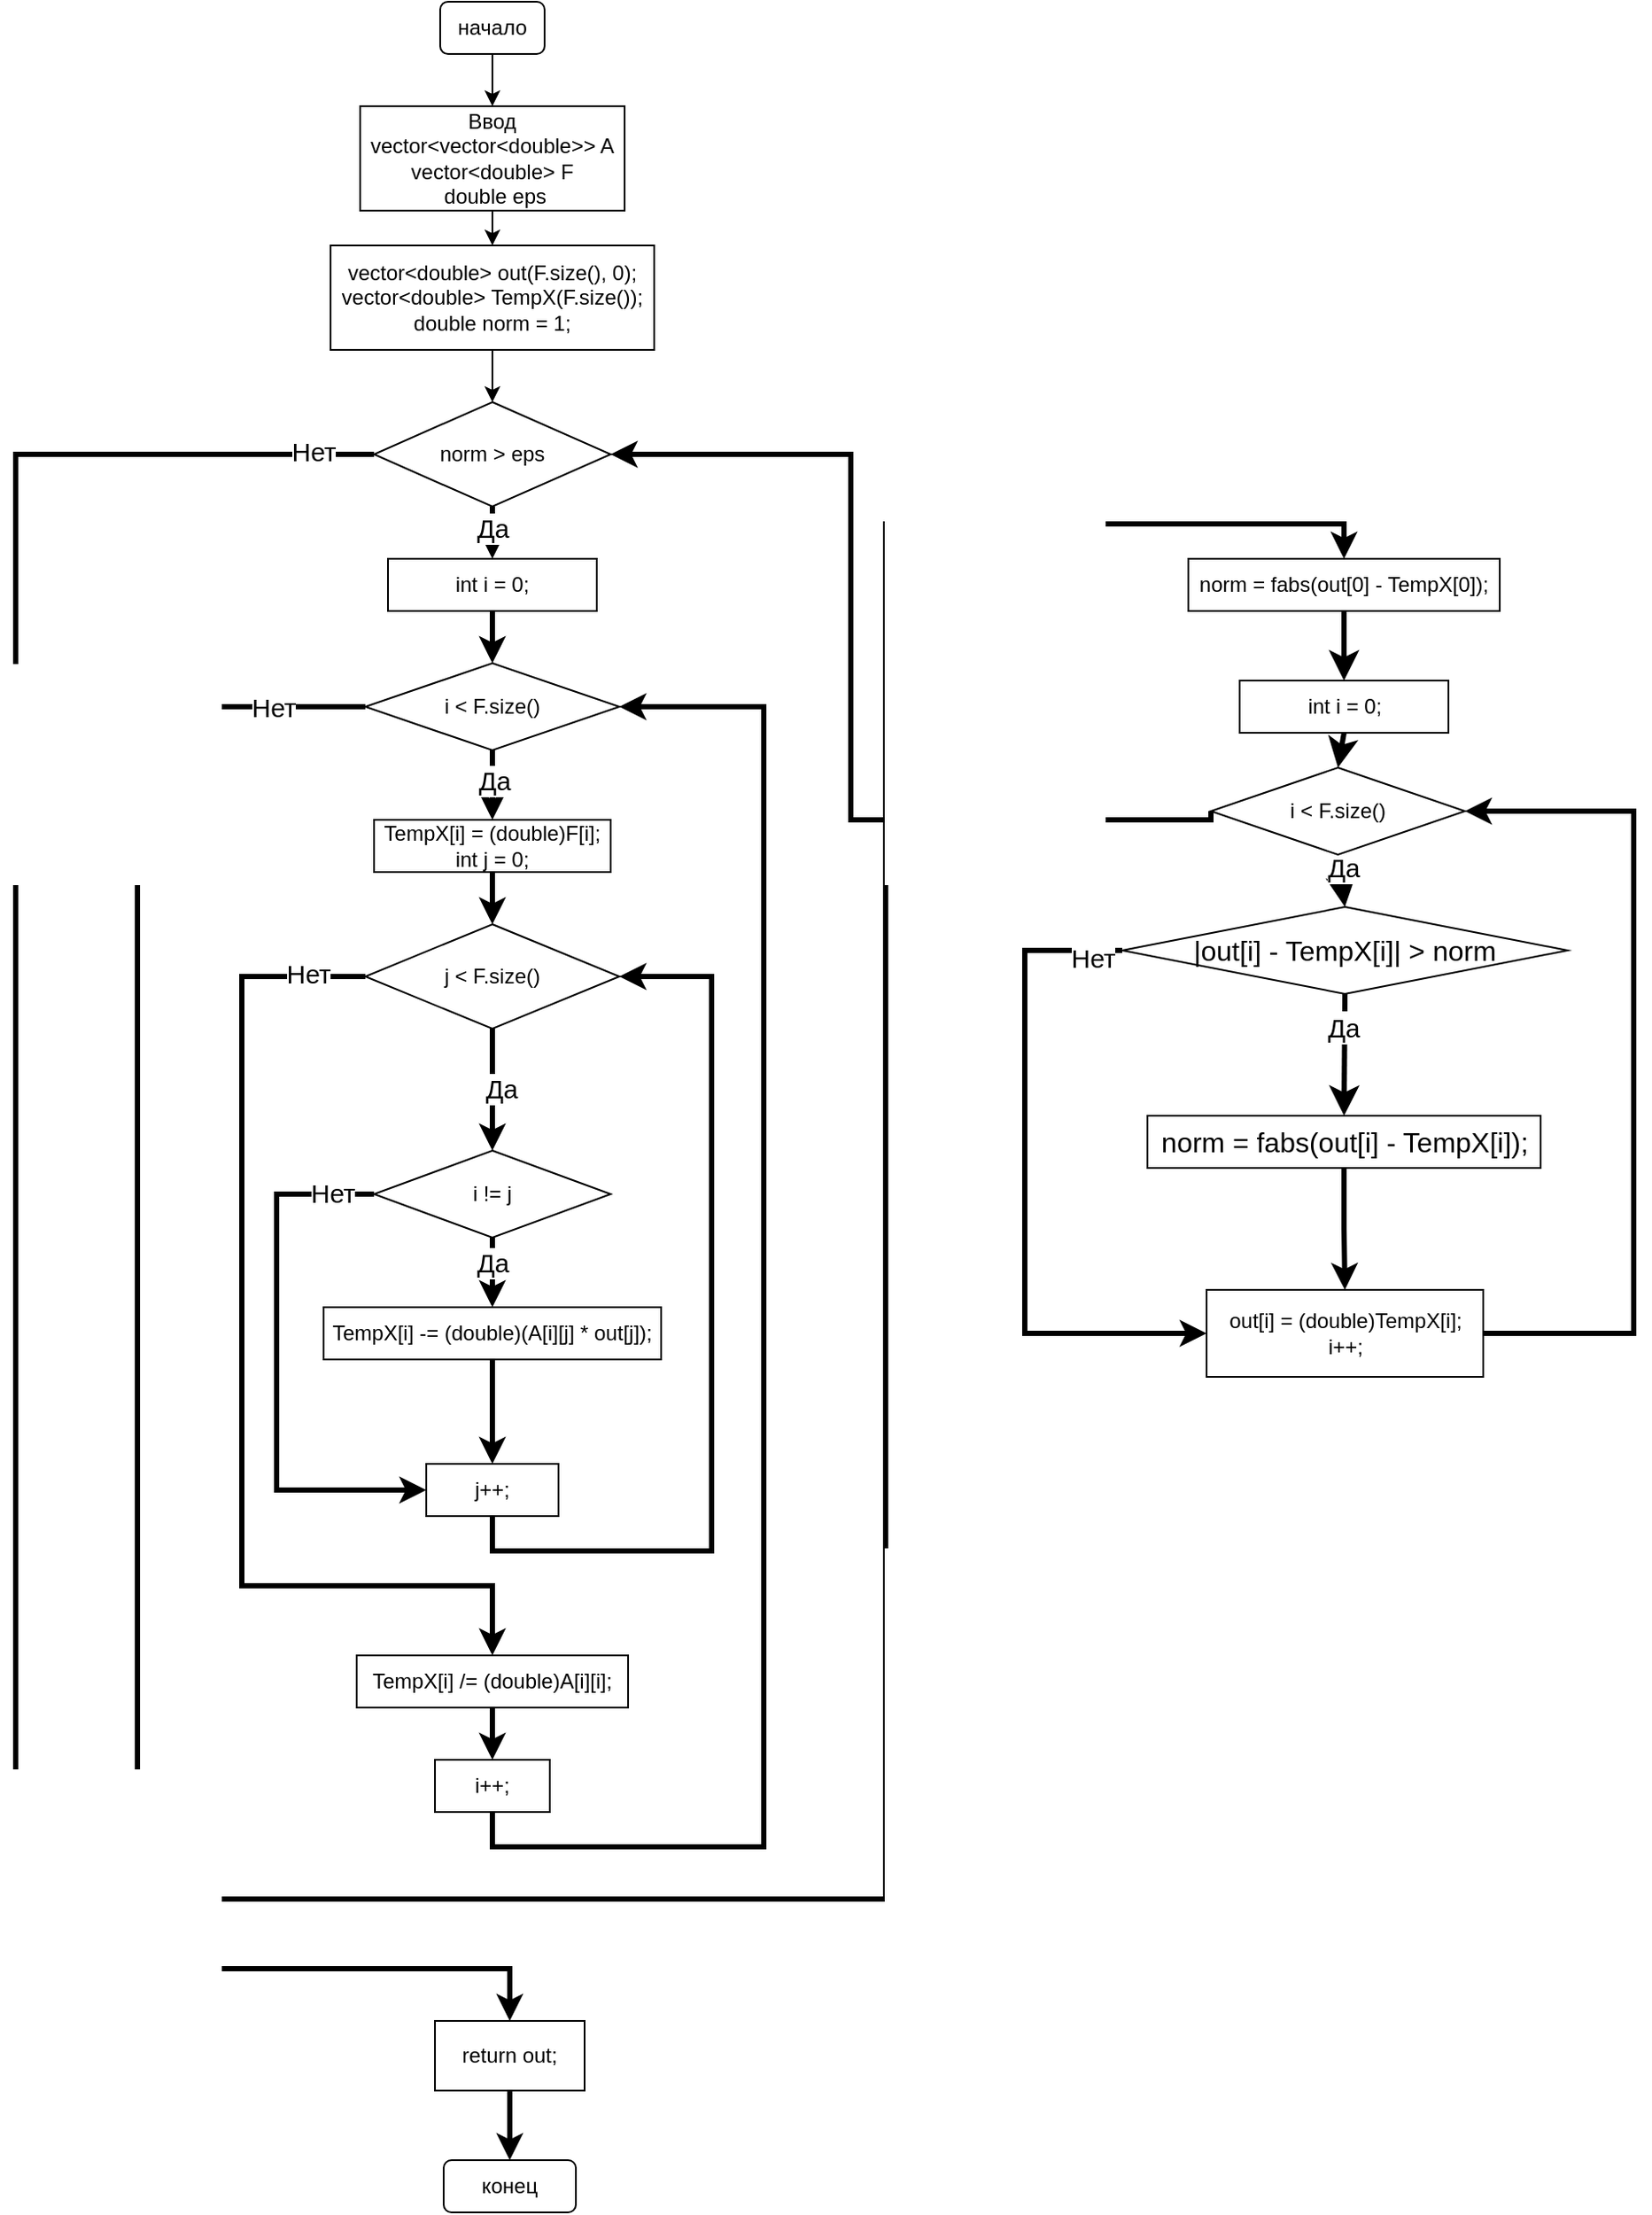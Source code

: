 <mxfile version="22.1.11" type="device">
  <diagram name="Страница — 1" id="yc9SNAwSphA0kbzE8xkv">
    <mxGraphModel dx="2607" dy="1371" grid="1" gridSize="10" guides="1" tooltips="1" connect="1" arrows="1" fold="1" page="1" pageScale="1" pageWidth="827" pageHeight="1169" math="0" shadow="0">
      <root>
        <mxCell id="0" />
        <mxCell id="1" parent="0" />
        <mxCell id="0AXAFl7KqnnSG4MbgNgy-5" style="edgeStyle=orthogonalEdgeStyle;rounded=0;orthogonalLoop=1;jettySize=auto;html=1;exitX=0.5;exitY=1;exitDx=0;exitDy=0;entryX=0.5;entryY=0;entryDx=0;entryDy=0;" parent="1" source="0AXAFl7KqnnSG4MbgNgy-1" target="0AXAFl7KqnnSG4MbgNgy-4" edge="1">
          <mxGeometry relative="1" as="geometry" />
        </mxCell>
        <mxCell id="0AXAFl7KqnnSG4MbgNgy-1" value="начало" style="rounded=1;whiteSpace=wrap;html=1;" parent="1" vertex="1">
          <mxGeometry x="384" y="20" width="60" height="30" as="geometry" />
        </mxCell>
        <mxCell id="0AXAFl7KqnnSG4MbgNgy-7" style="edgeStyle=orthogonalEdgeStyle;rounded=0;orthogonalLoop=1;jettySize=auto;html=1;exitX=0.5;exitY=1;exitDx=0;exitDy=0;entryX=0.5;entryY=0;entryDx=0;entryDy=0;" parent="1" source="0AXAFl7KqnnSG4MbgNgy-2" target="0AXAFl7KqnnSG4MbgNgy-3" edge="1">
          <mxGeometry relative="1" as="geometry" />
        </mxCell>
        <mxCell id="0AXAFl7KqnnSG4MbgNgy-2" value="vector&amp;lt;double&amp;gt; out(F.size(), 0);&lt;br&gt;vector&amp;lt;double&amp;gt; TempX(F.size());&lt;br&gt;double norm = 1;" style="rounded=0;whiteSpace=wrap;html=1;" parent="1" vertex="1">
          <mxGeometry x="321" y="160" width="186" height="60" as="geometry" />
        </mxCell>
        <mxCell id="0AXAFl7KqnnSG4MbgNgy-10" style="edgeStyle=orthogonalEdgeStyle;rounded=0;orthogonalLoop=1;jettySize=auto;html=1;exitX=0.5;exitY=1;exitDx=0;exitDy=0;entryX=0.5;entryY=0;entryDx=0;entryDy=0;strokeWidth=3;" parent="1" source="0AXAFl7KqnnSG4MbgNgy-3" target="0AXAFl7KqnnSG4MbgNgy-9" edge="1">
          <mxGeometry relative="1" as="geometry" />
        </mxCell>
        <mxCell id="XiqsD5tJ2LkIdNnXsAsQ-12" value="&lt;font style=&quot;font-size: 15px;&quot;&gt;Да&lt;/font&gt;" style="edgeLabel;html=1;align=center;verticalAlign=middle;resizable=0;points=[];" vertex="1" connectable="0" parent="0AXAFl7KqnnSG4MbgNgy-10">
          <mxGeometry x="-0.214" relative="1" as="geometry">
            <mxPoint as="offset" />
          </mxGeometry>
        </mxCell>
        <mxCell id="XiqsD5tJ2LkIdNnXsAsQ-13" style="edgeStyle=orthogonalEdgeStyle;rounded=0;orthogonalLoop=1;jettySize=auto;html=1;exitX=0;exitY=0.5;exitDx=0;exitDy=0;entryX=0.5;entryY=0;entryDx=0;entryDy=0;strokeWidth=3;" edge="1" parent="1" source="0AXAFl7KqnnSG4MbgNgy-3" target="XiqsD5tJ2LkIdNnXsAsQ-7">
          <mxGeometry relative="1" as="geometry">
            <Array as="points">
              <mxPoint x="140" y="280" />
              <mxPoint x="140" y="1150" />
              <mxPoint x="424" y="1150" />
            </Array>
          </mxGeometry>
        </mxCell>
        <mxCell id="XiqsD5tJ2LkIdNnXsAsQ-14" value="&lt;font style=&quot;font-size: 15px;&quot;&gt;Нет&lt;/font&gt;" style="edgeLabel;html=1;align=center;verticalAlign=middle;resizable=0;points=[];" vertex="1" connectable="0" parent="XiqsD5tJ2LkIdNnXsAsQ-13">
          <mxGeometry x="-0.95" y="-2" relative="1" as="geometry">
            <mxPoint as="offset" />
          </mxGeometry>
        </mxCell>
        <mxCell id="0AXAFl7KqnnSG4MbgNgy-3" value="norm &amp;gt; eps" style="rhombus;whiteSpace=wrap;html=1;" parent="1" vertex="1">
          <mxGeometry x="346" y="250" width="136" height="60" as="geometry" />
        </mxCell>
        <mxCell id="0AXAFl7KqnnSG4MbgNgy-6" style="edgeStyle=orthogonalEdgeStyle;rounded=0;orthogonalLoop=1;jettySize=auto;html=1;exitX=0.5;exitY=1;exitDx=0;exitDy=0;entryX=0.5;entryY=0;entryDx=0;entryDy=0;" parent="1" source="0AXAFl7KqnnSG4MbgNgy-4" target="0AXAFl7KqnnSG4MbgNgy-2" edge="1">
          <mxGeometry relative="1" as="geometry" />
        </mxCell>
        <mxCell id="0AXAFl7KqnnSG4MbgNgy-4" value="Ввод&lt;br&gt;vector&amp;lt;vector&amp;lt;double&amp;gt;&amp;gt; A&lt;br&gt;vector&amp;lt;double&amp;gt; F&lt;br&gt;&amp;nbsp;double eps" style="rounded=0;whiteSpace=wrap;html=1;" parent="1" vertex="1">
          <mxGeometry x="338" y="80" width="152" height="60" as="geometry" />
        </mxCell>
        <mxCell id="0AXAFl7KqnnSG4MbgNgy-13" style="edgeStyle=orthogonalEdgeStyle;rounded=0;orthogonalLoop=1;jettySize=auto;html=1;exitX=0.5;exitY=1;exitDx=0;exitDy=0;entryX=0.5;entryY=0;entryDx=0;entryDy=0;strokeWidth=3;" parent="1" source="0AXAFl7KqnnSG4MbgNgy-8" target="0AXAFl7KqnnSG4MbgNgy-12" edge="1">
          <mxGeometry relative="1" as="geometry" />
        </mxCell>
        <mxCell id="0AXAFl7KqnnSG4MbgNgy-14" value="&lt;font style=&quot;font-size: 15px;&quot;&gt;Да&lt;/font&gt;" style="edgeLabel;html=1;align=center;verticalAlign=middle;resizable=0;points=[];" parent="0AXAFl7KqnnSG4MbgNgy-13" vertex="1" connectable="0">
          <mxGeometry x="-0.16" y="1" relative="1" as="geometry">
            <mxPoint as="offset" />
          </mxGeometry>
        </mxCell>
        <mxCell id="0AXAFl7KqnnSG4MbgNgy-41" style="edgeStyle=orthogonalEdgeStyle;rounded=0;orthogonalLoop=1;jettySize=auto;html=1;exitX=0;exitY=0.5;exitDx=0;exitDy=0;entryX=0.5;entryY=0;entryDx=0;entryDy=0;strokeWidth=3;" parent="1" source="0AXAFl7KqnnSG4MbgNgy-8" target="0AXAFl7KqnnSG4MbgNgy-40" edge="1">
          <mxGeometry relative="1" as="geometry">
            <Array as="points">
              <mxPoint x="210" y="425" />
              <mxPoint x="210" y="1110" />
              <mxPoint x="640" y="1110" />
              <mxPoint x="640" y="320" />
              <mxPoint x="904" y="320" />
            </Array>
          </mxGeometry>
        </mxCell>
        <mxCell id="m6Oq1uaaeNpgW0FphDPL-5" value="&lt;font style=&quot;font-size: 15px;&quot;&gt;Нет&lt;/font&gt;" style="edgeLabel;html=1;align=center;verticalAlign=middle;resizable=0;points=[];fontSize=16;" parent="0AXAFl7KqnnSG4MbgNgy-41" vertex="1" connectable="0">
          <mxGeometry x="-0.954" relative="1" as="geometry">
            <mxPoint as="offset" />
          </mxGeometry>
        </mxCell>
        <mxCell id="0AXAFl7KqnnSG4MbgNgy-8" value="i &amp;lt; F.size()" style="rhombus;whiteSpace=wrap;html=1;" parent="1" vertex="1">
          <mxGeometry x="341" y="400" width="146" height="50" as="geometry" />
        </mxCell>
        <mxCell id="0AXAFl7KqnnSG4MbgNgy-11" style="edgeStyle=orthogonalEdgeStyle;rounded=0;orthogonalLoop=1;jettySize=auto;html=1;exitX=0.5;exitY=1;exitDx=0;exitDy=0;entryX=0.5;entryY=0;entryDx=0;entryDy=0;strokeWidth=3;" parent="1" source="0AXAFl7KqnnSG4MbgNgy-9" target="0AXAFl7KqnnSG4MbgNgy-8" edge="1">
          <mxGeometry relative="1" as="geometry" />
        </mxCell>
        <mxCell id="0AXAFl7KqnnSG4MbgNgy-9" value="int i = 0;" style="rounded=0;whiteSpace=wrap;html=1;" parent="1" vertex="1">
          <mxGeometry x="354" y="340" width="120" height="30" as="geometry" />
        </mxCell>
        <mxCell id="0AXAFl7KqnnSG4MbgNgy-16" style="edgeStyle=orthogonalEdgeStyle;rounded=0;orthogonalLoop=1;jettySize=auto;html=1;exitX=0.5;exitY=1;exitDx=0;exitDy=0;entryX=0.5;entryY=0;entryDx=0;entryDy=0;strokeWidth=3;" parent="1" source="0AXAFl7KqnnSG4MbgNgy-12" target="0AXAFl7KqnnSG4MbgNgy-15" edge="1">
          <mxGeometry relative="1" as="geometry" />
        </mxCell>
        <mxCell id="0AXAFl7KqnnSG4MbgNgy-12" value="TempX[i] = (double)F[i];&lt;br&gt;int j = 0;" style="rounded=0;whiteSpace=wrap;html=1;" parent="1" vertex="1">
          <mxGeometry x="346" y="490" width="136" height="30" as="geometry" />
        </mxCell>
        <mxCell id="0AXAFl7KqnnSG4MbgNgy-18" style="edgeStyle=orthogonalEdgeStyle;rounded=0;orthogonalLoop=1;jettySize=auto;html=1;exitX=0.5;exitY=1;exitDx=0;exitDy=0;entryX=0.5;entryY=0;entryDx=0;entryDy=0;strokeWidth=3;" parent="1" source="0AXAFl7KqnnSG4MbgNgy-15" target="0AXAFl7KqnnSG4MbgNgy-17" edge="1">
          <mxGeometry relative="1" as="geometry" />
        </mxCell>
        <mxCell id="0AXAFl7KqnnSG4MbgNgy-19" value="&lt;font style=&quot;font-size: 15px;&quot;&gt;Да&lt;/font&gt;" style="edgeLabel;html=1;align=center;verticalAlign=middle;resizable=0;points=[];" parent="0AXAFl7KqnnSG4MbgNgy-18" vertex="1" connectable="0">
          <mxGeometry x="-0.029" y="5" relative="1" as="geometry">
            <mxPoint as="offset" />
          </mxGeometry>
        </mxCell>
        <mxCell id="0AXAFl7KqnnSG4MbgNgy-27" style="edgeStyle=orthogonalEdgeStyle;rounded=0;orthogonalLoop=1;jettySize=auto;html=1;exitX=0;exitY=0.5;exitDx=0;exitDy=0;entryX=0.5;entryY=0;entryDx=0;entryDy=0;strokeWidth=3;" parent="1" source="0AXAFl7KqnnSG4MbgNgy-15" target="0AXAFl7KqnnSG4MbgNgy-24" edge="1">
          <mxGeometry relative="1" as="geometry">
            <Array as="points">
              <mxPoint x="270" y="580" />
              <mxPoint x="270" y="930" />
              <mxPoint x="414" y="930" />
            </Array>
          </mxGeometry>
        </mxCell>
        <mxCell id="0AXAFl7KqnnSG4MbgNgy-33" value="&lt;font style=&quot;font-size: 15px;&quot;&gt;Нет&lt;/font&gt;" style="edgeLabel;html=1;align=center;verticalAlign=middle;resizable=0;points=[];" parent="0AXAFl7KqnnSG4MbgNgy-27" vertex="1" connectable="0">
          <mxGeometry x="-0.891" y="-2" relative="1" as="geometry">
            <mxPoint as="offset" />
          </mxGeometry>
        </mxCell>
        <mxCell id="0AXAFl7KqnnSG4MbgNgy-15" value="j &amp;lt;&amp;nbsp;F.size()" style="rhombus;whiteSpace=wrap;html=1;" parent="1" vertex="1">
          <mxGeometry x="341" y="550" width="146" height="60" as="geometry" />
        </mxCell>
        <mxCell id="0AXAFl7KqnnSG4MbgNgy-22" style="edgeStyle=orthogonalEdgeStyle;rounded=0;orthogonalLoop=1;jettySize=auto;html=1;exitX=0.5;exitY=1;exitDx=0;exitDy=0;entryX=0.5;entryY=0;entryDx=0;entryDy=0;strokeWidth=3;" parent="1" source="0AXAFl7KqnnSG4MbgNgy-17" target="0AXAFl7KqnnSG4MbgNgy-21" edge="1">
          <mxGeometry relative="1" as="geometry" />
        </mxCell>
        <mxCell id="0AXAFl7KqnnSG4MbgNgy-23" value="&lt;font style=&quot;font-size: 15px;&quot;&gt;Да&lt;/font&gt;" style="edgeLabel;html=1;align=center;verticalAlign=middle;resizable=0;points=[];" parent="0AXAFl7KqnnSG4MbgNgy-22" vertex="1" connectable="0">
          <mxGeometry x="-0.321" relative="1" as="geometry">
            <mxPoint as="offset" />
          </mxGeometry>
        </mxCell>
        <mxCell id="0AXAFl7KqnnSG4MbgNgy-29" style="edgeStyle=orthogonalEdgeStyle;rounded=0;orthogonalLoop=1;jettySize=auto;html=1;exitX=0;exitY=0.5;exitDx=0;exitDy=0;entryX=0;entryY=0.5;entryDx=0;entryDy=0;strokeWidth=3;" parent="1" source="0AXAFl7KqnnSG4MbgNgy-17" target="0AXAFl7KqnnSG4MbgNgy-25" edge="1">
          <mxGeometry relative="1" as="geometry">
            <mxPoint x="370" y="875" as="targetPoint" />
            <Array as="points">
              <mxPoint x="290" y="705" />
              <mxPoint x="290" y="875" />
            </Array>
          </mxGeometry>
        </mxCell>
        <mxCell id="0AXAFl7KqnnSG4MbgNgy-32" value="&lt;font style=&quot;font-size: 15px;&quot;&gt;Нет&lt;/font&gt;" style="edgeLabel;html=1;align=center;verticalAlign=middle;resizable=0;points=[];" parent="0AXAFl7KqnnSG4MbgNgy-29" vertex="1" connectable="0">
          <mxGeometry x="-0.846" y="-1" relative="1" as="geometry">
            <mxPoint as="offset" />
          </mxGeometry>
        </mxCell>
        <mxCell id="0AXAFl7KqnnSG4MbgNgy-17" value="i != j" style="rhombus;whiteSpace=wrap;html=1;" parent="1" vertex="1">
          <mxGeometry x="346" y="680" width="136" height="50" as="geometry" />
        </mxCell>
        <mxCell id="0AXAFl7KqnnSG4MbgNgy-28" style="edgeStyle=orthogonalEdgeStyle;rounded=0;orthogonalLoop=1;jettySize=auto;html=1;exitX=0.5;exitY=1;exitDx=0;exitDy=0;entryX=0.5;entryY=0;entryDx=0;entryDy=0;strokeWidth=3;" parent="1" source="0AXAFl7KqnnSG4MbgNgy-21" target="0AXAFl7KqnnSG4MbgNgy-25" edge="1">
          <mxGeometry relative="1" as="geometry" />
        </mxCell>
        <mxCell id="0AXAFl7KqnnSG4MbgNgy-21" value="TempX[i] -= (double)(A[i][j] * out[j]);" style="rounded=0;whiteSpace=wrap;html=1;" parent="1" vertex="1">
          <mxGeometry x="317" y="770" width="194" height="30" as="geometry" />
        </mxCell>
        <mxCell id="0AXAFl7KqnnSG4MbgNgy-38" style="edgeStyle=orthogonalEdgeStyle;rounded=0;orthogonalLoop=1;jettySize=auto;html=1;exitX=0.5;exitY=1;exitDx=0;exitDy=0;entryX=0.5;entryY=0;entryDx=0;entryDy=0;strokeWidth=3;" parent="1" source="0AXAFl7KqnnSG4MbgNgy-24" target="0AXAFl7KqnnSG4MbgNgy-37" edge="1">
          <mxGeometry relative="1" as="geometry" />
        </mxCell>
        <mxCell id="0AXAFl7KqnnSG4MbgNgy-24" value="TempX[i] /= (double)A[i][i];" style="rounded=0;whiteSpace=wrap;html=1;" parent="1" vertex="1">
          <mxGeometry x="336" y="970" width="156" height="30" as="geometry" />
        </mxCell>
        <mxCell id="0AXAFl7KqnnSG4MbgNgy-35" style="edgeStyle=orthogonalEdgeStyle;rounded=0;orthogonalLoop=1;jettySize=auto;html=1;exitX=0.5;exitY=1;exitDx=0;exitDy=0;entryX=1;entryY=0.5;entryDx=0;entryDy=0;strokeWidth=3;" parent="1" source="0AXAFl7KqnnSG4MbgNgy-25" target="0AXAFl7KqnnSG4MbgNgy-15" edge="1">
          <mxGeometry relative="1" as="geometry">
            <Array as="points">
              <mxPoint x="414" y="910" />
              <mxPoint x="540" y="910" />
              <mxPoint x="540" y="580" />
            </Array>
          </mxGeometry>
        </mxCell>
        <mxCell id="0AXAFl7KqnnSG4MbgNgy-25" value="j++;" style="rounded=0;whiteSpace=wrap;html=1;" parent="1" vertex="1">
          <mxGeometry x="376" y="860" width="76" height="30" as="geometry" />
        </mxCell>
        <mxCell id="0AXAFl7KqnnSG4MbgNgy-39" style="edgeStyle=orthogonalEdgeStyle;rounded=0;orthogonalLoop=1;jettySize=auto;html=1;exitX=0.5;exitY=1;exitDx=0;exitDy=0;entryX=1;entryY=0.5;entryDx=0;entryDy=0;strokeWidth=3;" parent="1" source="0AXAFl7KqnnSG4MbgNgy-37" target="0AXAFl7KqnnSG4MbgNgy-8" edge="1">
          <mxGeometry relative="1" as="geometry">
            <Array as="points">
              <mxPoint x="414" y="1080" />
              <mxPoint x="570" y="1080" />
              <mxPoint x="570" y="425" />
            </Array>
          </mxGeometry>
        </mxCell>
        <mxCell id="0AXAFl7KqnnSG4MbgNgy-37" value="i++;" style="rounded=0;whiteSpace=wrap;html=1;" parent="1" vertex="1">
          <mxGeometry x="381" y="1030" width="66" height="30" as="geometry" />
        </mxCell>
        <mxCell id="m6Oq1uaaeNpgW0FphDPL-2" style="edgeStyle=none;curved=1;rounded=0;orthogonalLoop=1;jettySize=auto;html=1;exitX=0.5;exitY=1;exitDx=0;exitDy=0;entryX=0.5;entryY=0;entryDx=0;entryDy=0;fontSize=12;startSize=8;endSize=8;strokeWidth=3;" parent="1" source="0AXAFl7KqnnSG4MbgNgy-40" target="m6Oq1uaaeNpgW0FphDPL-1" edge="1">
          <mxGeometry relative="1" as="geometry" />
        </mxCell>
        <mxCell id="0AXAFl7KqnnSG4MbgNgy-40" value="norm = fabs(out[0] - TempX[0]);" style="rounded=0;whiteSpace=wrap;html=1;" parent="1" vertex="1">
          <mxGeometry x="814" y="340" width="179" height="30" as="geometry" />
        </mxCell>
        <mxCell id="m6Oq1uaaeNpgW0FphDPL-4" style="edgeStyle=none;curved=1;rounded=0;orthogonalLoop=1;jettySize=auto;html=1;exitX=0.5;exitY=1;exitDx=0;exitDy=0;entryX=0.5;entryY=0;entryDx=0;entryDy=0;fontSize=12;startSize=8;endSize=8;strokeWidth=3;" parent="1" source="m6Oq1uaaeNpgW0FphDPL-1" target="m6Oq1uaaeNpgW0FphDPL-3" edge="1">
          <mxGeometry relative="1" as="geometry" />
        </mxCell>
        <mxCell id="m6Oq1uaaeNpgW0FphDPL-1" value="int i = 0;" style="rounded=0;whiteSpace=wrap;html=1;" parent="1" vertex="1">
          <mxGeometry x="843.5" y="410" width="120" height="30" as="geometry" />
        </mxCell>
        <mxCell id="m6Oq1uaaeNpgW0FphDPL-11" style="edgeStyle=none;curved=1;rounded=0;orthogonalLoop=1;jettySize=auto;html=1;exitX=0.5;exitY=1;exitDx=0;exitDy=0;entryX=0.5;entryY=0;entryDx=0;entryDy=0;fontSize=12;startSize=8;endSize=8;strokeWidth=3;" parent="1" source="m6Oq1uaaeNpgW0FphDPL-3" target="m6Oq1uaaeNpgW0FphDPL-8" edge="1">
          <mxGeometry relative="1" as="geometry" />
        </mxCell>
        <mxCell id="m6Oq1uaaeNpgW0FphDPL-12" value="&lt;font style=&quot;font-size: 15px;&quot;&gt;Да&lt;/font&gt;" style="edgeLabel;html=1;align=center;verticalAlign=middle;resizable=0;points=[];fontSize=16;" parent="m6Oq1uaaeNpgW0FphDPL-11" vertex="1" connectable="0">
          <mxGeometry x="-0.507" y="2" relative="1" as="geometry">
            <mxPoint as="offset" />
          </mxGeometry>
        </mxCell>
        <mxCell id="XiqsD5tJ2LkIdNnXsAsQ-9" style="edgeStyle=orthogonalEdgeStyle;rounded=0;orthogonalLoop=1;jettySize=auto;html=1;exitX=0;exitY=0.5;exitDx=0;exitDy=0;entryX=1;entryY=0.5;entryDx=0;entryDy=0;strokeWidth=3;" edge="1" parent="1" source="m6Oq1uaaeNpgW0FphDPL-3" target="0AXAFl7KqnnSG4MbgNgy-3">
          <mxGeometry relative="1" as="geometry">
            <Array as="points">
              <mxPoint x="827" y="490" />
              <mxPoint x="620" y="490" />
              <mxPoint x="620" y="280" />
            </Array>
          </mxGeometry>
        </mxCell>
        <mxCell id="XiqsD5tJ2LkIdNnXsAsQ-10" value="&lt;font style=&quot;font-size: 15px;&quot;&gt;Нет&lt;/font&gt;" style="edgeLabel;html=1;align=center;verticalAlign=middle;resizable=0;points=[];" vertex="1" connectable="0" parent="XiqsD5tJ2LkIdNnXsAsQ-9">
          <mxGeometry x="-0.857" y="4" relative="1" as="geometry">
            <mxPoint x="107" y="-26" as="offset" />
          </mxGeometry>
        </mxCell>
        <mxCell id="m6Oq1uaaeNpgW0FphDPL-3" value="i &amp;lt; F.size()" style="rhombus;whiteSpace=wrap;html=1;" parent="1" vertex="1">
          <mxGeometry x="827" y="460" width="146" height="50" as="geometry" />
        </mxCell>
        <mxCell id="m6Oq1uaaeNpgW0FphDPL-14" style="edgeStyle=none;curved=1;rounded=0;orthogonalLoop=1;jettySize=auto;html=1;exitX=0.5;exitY=1;exitDx=0;exitDy=0;entryX=0.5;entryY=0;entryDx=0;entryDy=0;fontSize=12;startSize=8;endSize=8;strokeWidth=3;" parent="1" source="m6Oq1uaaeNpgW0FphDPL-8" target="m6Oq1uaaeNpgW0FphDPL-13" edge="1">
          <mxGeometry relative="1" as="geometry" />
        </mxCell>
        <mxCell id="m6Oq1uaaeNpgW0FphDPL-15" value="&lt;font style=&quot;font-size: 15px;&quot;&gt;Да&lt;/font&gt;" style="edgeLabel;html=1;align=center;verticalAlign=middle;resizable=0;points=[];fontSize=16;" parent="m6Oq1uaaeNpgW0FphDPL-14" vertex="1" connectable="0">
          <mxGeometry x="-0.457" y="-1" relative="1" as="geometry">
            <mxPoint as="offset" />
          </mxGeometry>
        </mxCell>
        <mxCell id="XiqsD5tJ2LkIdNnXsAsQ-5" style="edgeStyle=orthogonalEdgeStyle;rounded=0;orthogonalLoop=1;jettySize=auto;html=1;exitX=0;exitY=0.5;exitDx=0;exitDy=0;entryX=0;entryY=0.5;entryDx=0;entryDy=0;strokeWidth=3;" edge="1" parent="1" source="m6Oq1uaaeNpgW0FphDPL-8" target="XiqsD5tJ2LkIdNnXsAsQ-2">
          <mxGeometry relative="1" as="geometry">
            <Array as="points">
              <mxPoint x="720" y="565" />
              <mxPoint x="720" y="785" />
            </Array>
          </mxGeometry>
        </mxCell>
        <mxCell id="XiqsD5tJ2LkIdNnXsAsQ-6" value="&lt;font style=&quot;font-size: 15px;&quot;&gt;Нет&lt;/font&gt;" style="edgeLabel;html=1;align=center;verticalAlign=middle;resizable=0;points=[];" vertex="1" connectable="0" parent="XiqsD5tJ2LkIdNnXsAsQ-5">
          <mxGeometry x="-0.911" y="4" relative="1" as="geometry">
            <mxPoint as="offset" />
          </mxGeometry>
        </mxCell>
        <mxCell id="m6Oq1uaaeNpgW0FphDPL-8" value="|out[i] - TempX[i]| &amp;gt; norm" style="rhombus;whiteSpace=wrap;html=1;fontSize=16;" parent="1" vertex="1">
          <mxGeometry x="776" y="540" width="256" height="50" as="geometry" />
        </mxCell>
        <mxCell id="m6Oq1uaaeNpgW0FphDPL-9" style="edgeStyle=none;curved=1;rounded=0;orthogonalLoop=1;jettySize=auto;html=1;entryX=0.5;entryY=0;entryDx=0;entryDy=0;fontSize=12;startSize=8;endSize=8;" parent="1" source="m6Oq1uaaeNpgW0FphDPL-8" target="m6Oq1uaaeNpgW0FphDPL-8" edge="1">
          <mxGeometry relative="1" as="geometry" />
        </mxCell>
        <mxCell id="XiqsD5tJ2LkIdNnXsAsQ-3" style="edgeStyle=orthogonalEdgeStyle;rounded=0;orthogonalLoop=1;jettySize=auto;html=1;exitX=0.5;exitY=1;exitDx=0;exitDy=0;entryX=0.5;entryY=0;entryDx=0;entryDy=0;strokeWidth=3;" edge="1" parent="1" source="m6Oq1uaaeNpgW0FphDPL-13" target="XiqsD5tJ2LkIdNnXsAsQ-2">
          <mxGeometry relative="1" as="geometry" />
        </mxCell>
        <mxCell id="m6Oq1uaaeNpgW0FphDPL-13" value="norm = fabs(out[i] - TempX[i]);" style="rounded=0;whiteSpace=wrap;html=1;fontSize=16;" parent="1" vertex="1">
          <mxGeometry x="790.5" y="660" width="226" height="30" as="geometry" />
        </mxCell>
        <mxCell id="XiqsD5tJ2LkIdNnXsAsQ-4" style="edgeStyle=orthogonalEdgeStyle;rounded=0;orthogonalLoop=1;jettySize=auto;html=1;exitX=1;exitY=0.5;exitDx=0;exitDy=0;entryX=1;entryY=0.5;entryDx=0;entryDy=0;strokeWidth=3;" edge="1" parent="1" source="XiqsD5tJ2LkIdNnXsAsQ-2" target="m6Oq1uaaeNpgW0FphDPL-3">
          <mxGeometry relative="1" as="geometry">
            <Array as="points">
              <mxPoint x="1070" y="785" />
              <mxPoint x="1070" y="485" />
            </Array>
          </mxGeometry>
        </mxCell>
        <mxCell id="XiqsD5tJ2LkIdNnXsAsQ-2" value="out[i] = (double)TempX[i];&lt;br&gt;i++;" style="rounded=0;whiteSpace=wrap;html=1;" vertex="1" parent="1">
          <mxGeometry x="824.5" y="760" width="159" height="50" as="geometry" />
        </mxCell>
        <mxCell id="XiqsD5tJ2LkIdNnXsAsQ-11" style="edgeStyle=orthogonalEdgeStyle;rounded=0;orthogonalLoop=1;jettySize=auto;html=1;exitX=0.5;exitY=1;exitDx=0;exitDy=0;entryX=0.5;entryY=0;entryDx=0;entryDy=0;strokeWidth=3;" edge="1" parent="1" source="XiqsD5tJ2LkIdNnXsAsQ-7" target="XiqsD5tJ2LkIdNnXsAsQ-8">
          <mxGeometry relative="1" as="geometry" />
        </mxCell>
        <mxCell id="XiqsD5tJ2LkIdNnXsAsQ-7" value="return out;" style="rounded=0;whiteSpace=wrap;html=1;" vertex="1" parent="1">
          <mxGeometry x="381" y="1180" width="86" height="40" as="geometry" />
        </mxCell>
        <mxCell id="XiqsD5tJ2LkIdNnXsAsQ-8" value="конец" style="rounded=1;whiteSpace=wrap;html=1;" vertex="1" parent="1">
          <mxGeometry x="386" y="1260" width="76" height="30" as="geometry" />
        </mxCell>
      </root>
    </mxGraphModel>
  </diagram>
</mxfile>
